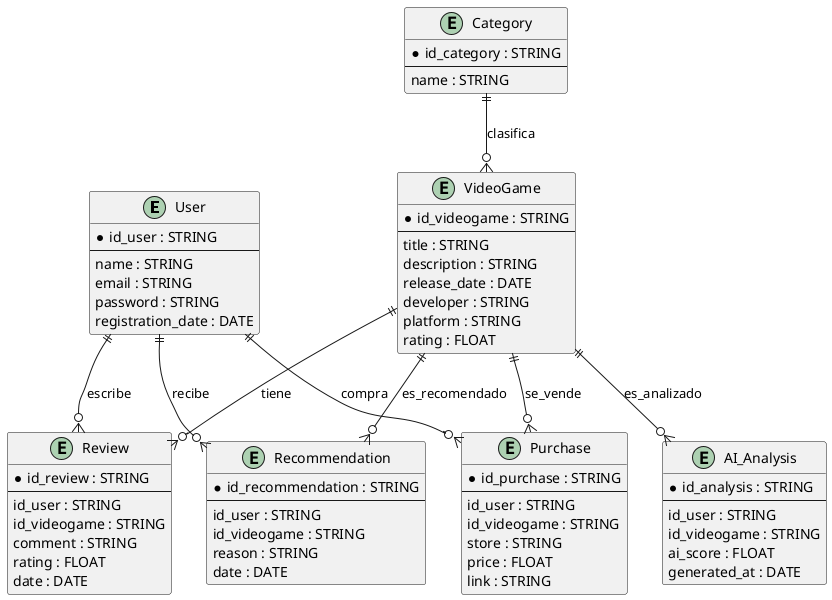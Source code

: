 @startuml
!define UUID STRING

entity "User" {
    * id_user : UUID
    --
    name : STRING
    email : STRING
    password : STRING
    registration_date : DATE
}

entity "VideoGame" {
    * id_videogame : UUID
    --
    title : STRING
    description : STRING
    release_date : DATE
    developer : STRING
    platform : STRING
    rating : FLOAT
}

entity "Category" {
    * id_category : UUID
    --
    name : STRING
}

entity "Review" {
    * id_review : UUID
    --
    id_user : UUID
    id_videogame : UUID
    comment : STRING
    rating : FLOAT
    date : DATE
}

entity "Recommendation" {
    * id_recommendation : UUID
    --
    id_user : UUID
    id_videogame : UUID
    reason : STRING
    date : DATE
}

entity "Purchase" {
    * id_purchase : UUID
    --
    id_user : UUID
    id_videogame : UUID
    store : STRING
    price : FLOAT
    link : STRING
}

entity "AI_Analysis" {
    * id_analysis : UUID
    --
    id_user : UUID
    id_videogame : UUID
    ai_score : FLOAT
    generated_at : DATE
}

' Relaciones
User ||--o{ Review : escribe
User ||--o{ Recommendation : recibe
User ||--o{ Purchase : compra
VideoGame ||--o{ Review : tiene
VideoGame ||--o{ Recommendation : es_recomendado
VideoGame ||--o{ Purchase : se_vende
VideoGame ||--o{ AI_Analysis : es_analizado
Category ||--o{ VideoGame : clasifica

@enduml
